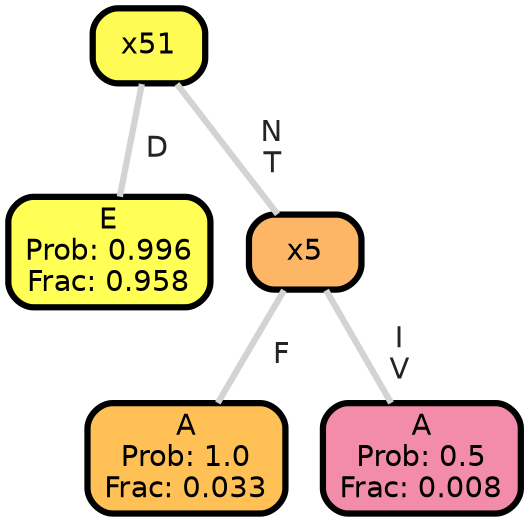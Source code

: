 graph Tree {
node [shape=box, style="filled, rounded",color="black",penwidth="3",fontcolor="black",                 fontname=helvetica] ;
graph [ranksep="0 equally", splines=straight,                 bgcolor=transparent, dpi=200] ;
edge [fontname=helvetica, fontweight=bold,fontcolor=grey14,color=lightgray] ;
0 [label="E
Prob: 0.996
Frac: 0.958", fillcolor="#ffff55"] ;
1 [label="x51", fillcolor="#fefb55"] ;
2 [label="A
Prob: 1.0
Frac: 0.033", fillcolor="#ffc155"] ;
3 [label="x5", fillcolor="#fcb666"] ;
4 [label="A
Prob: 0.5
Frac: 0.008", fillcolor="#f38baa"] ;
1 -- 0 [label=" D",penwidth=3] ;
1 -- 3 [label=" N\n T",penwidth=3] ;
3 -- 2 [label=" F",penwidth=3] ;
3 -- 4 [label=" I\n V",penwidth=3] ;
{rank = same;}}